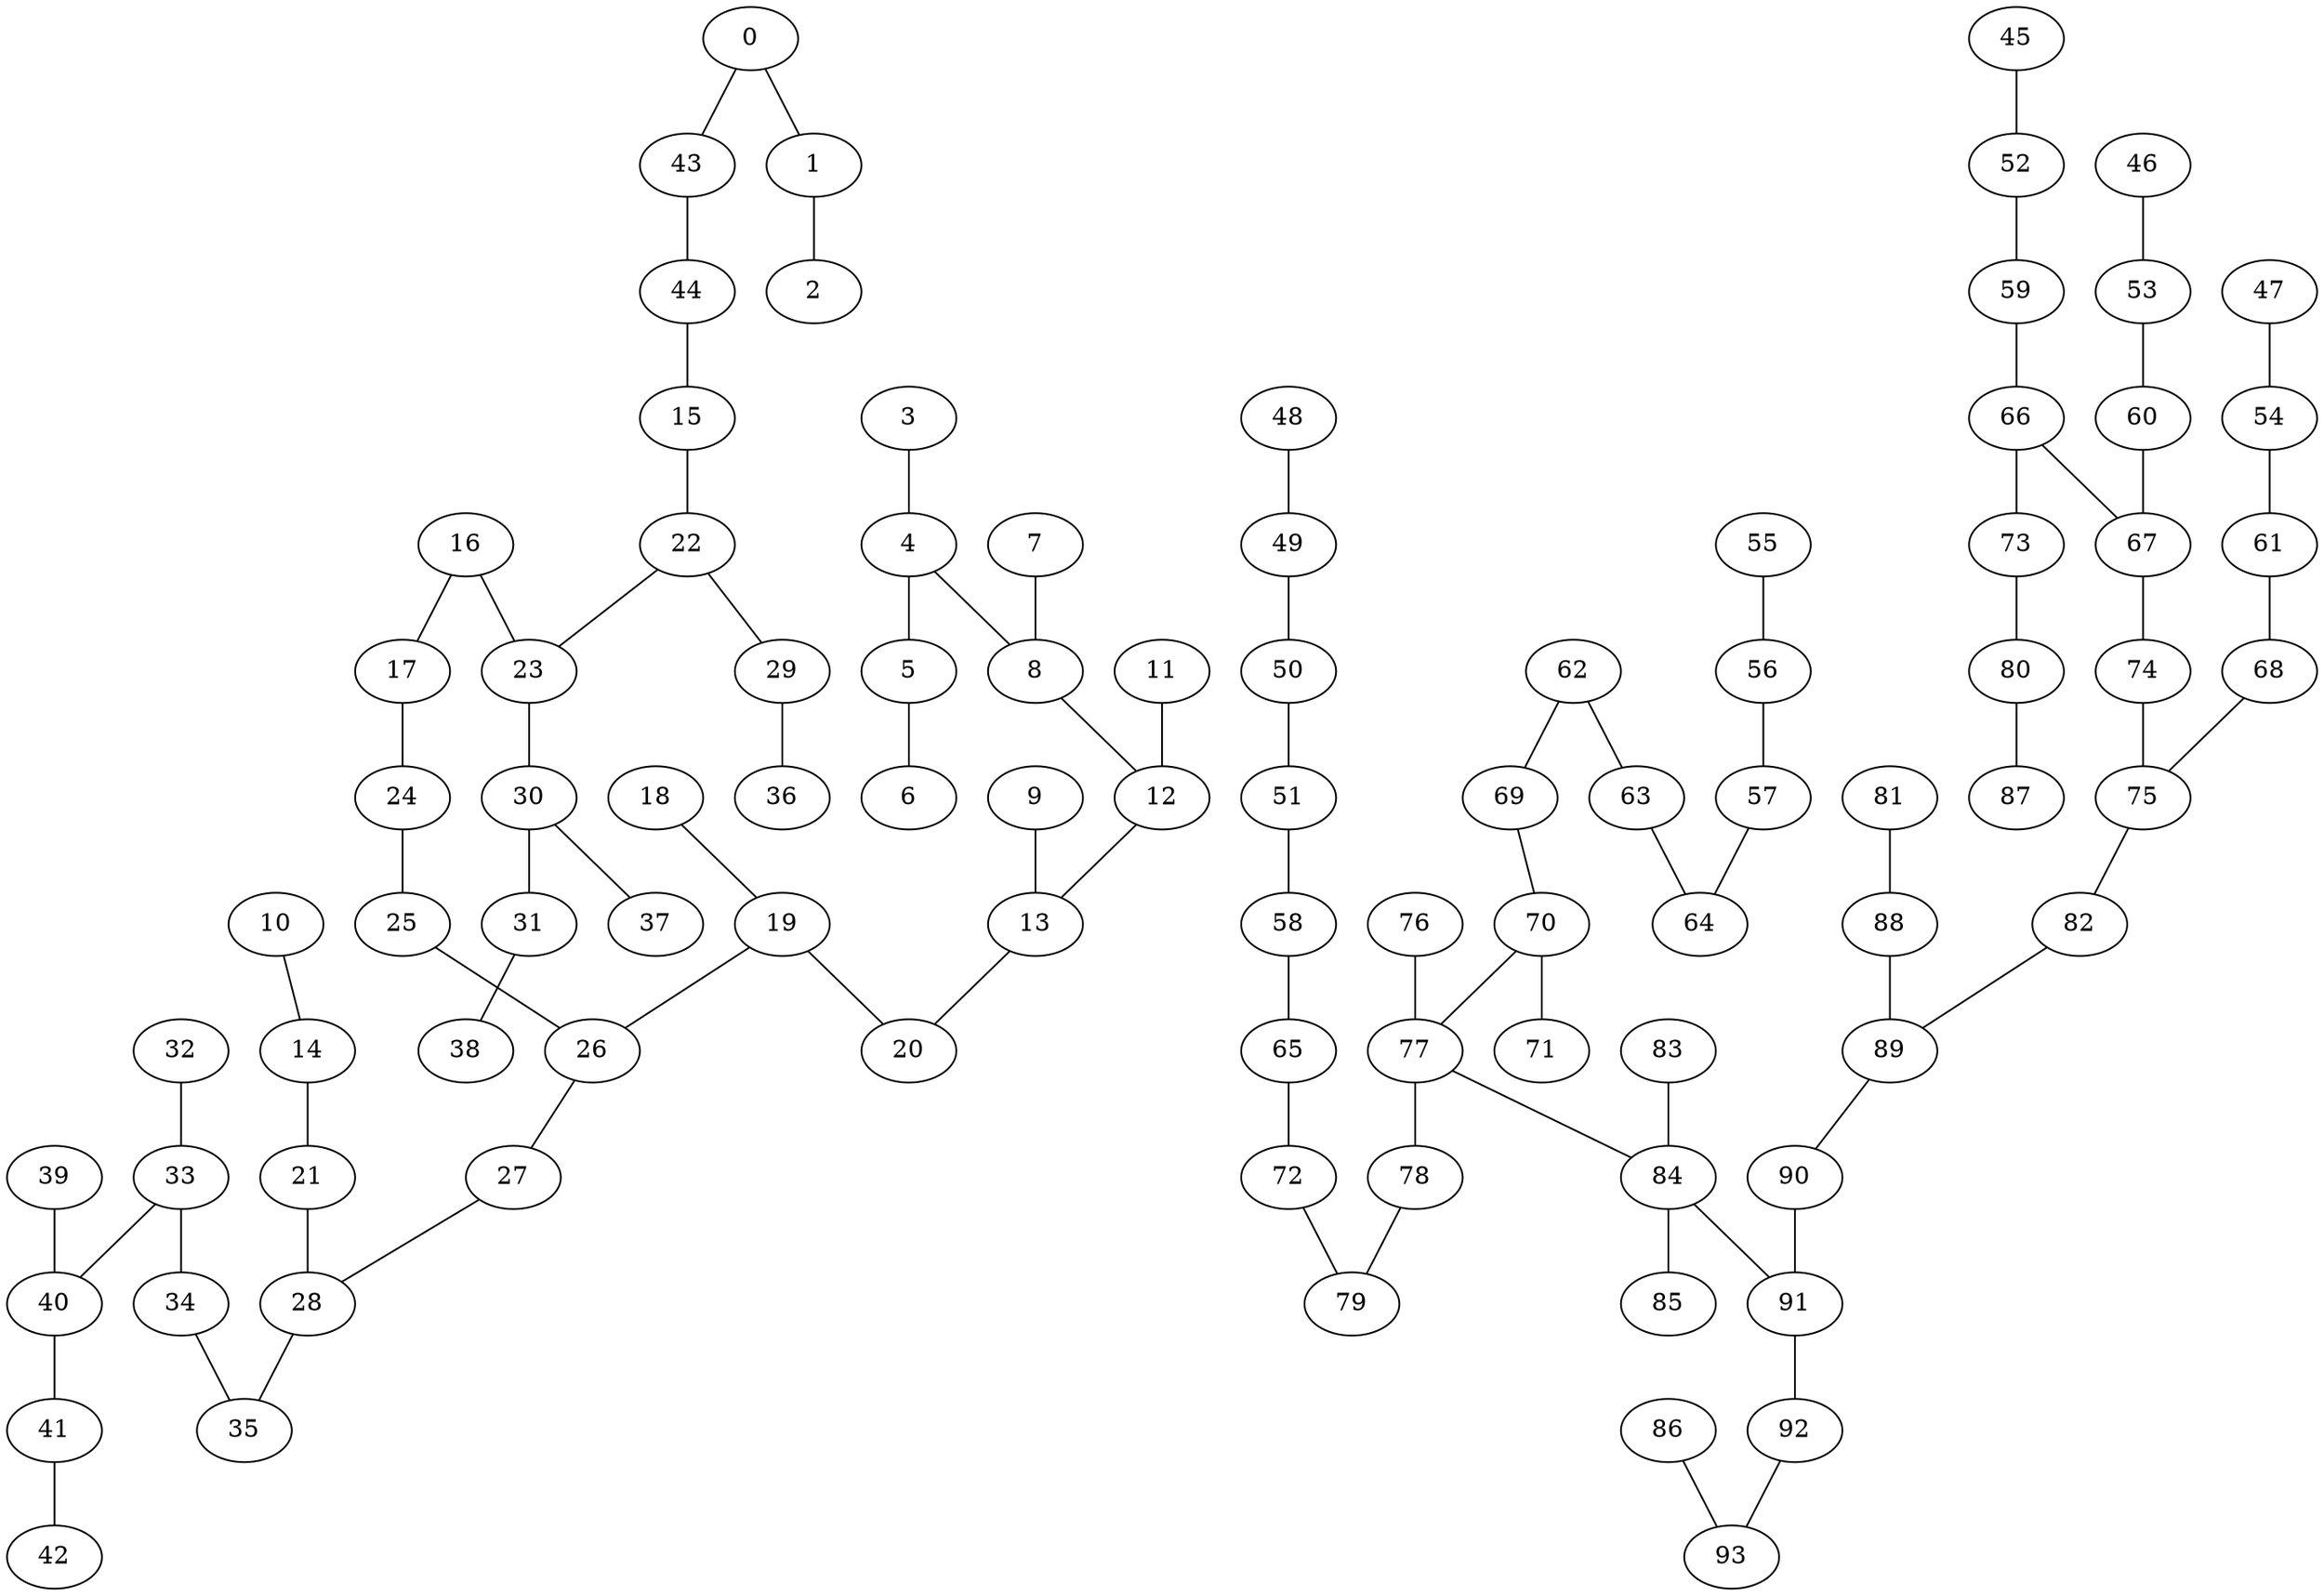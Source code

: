 graph {
3 -- 4
7 -- 8
32 -- 33
90 -- 91
76 -- 77
83 -- 84
11 -- 12
25 -- 26
62 -- 63
69 -- 70
55 -- 56
18 -- 19
48 -- 49
39 -- 40
9 -- 13
53 -- 60
52 -- 59
33 -- 34
91 -- 92
8 -- 12
84 -- 85
70 -- 71
77 -- 78
26 -- 27
4 -- 5
63 -- 64
12 -- 13
56 -- 57
43 -- 44
49 -- 50
58 -- 65
57 -- 64
40 -- 41
19 -- 20
10 -- 14
54 -- 61
13 -- 20
60 -- 67
67 -- 74
62 -- 69
59 -- 66
66 -- 73
19 -- 26
70 -- 77
72 -- 79
17 -- 24
16 -- 23
15 -- 22
65 -- 72
44 -- 15
68 -- 75
21 -- 28
14 -- 21
61 -- 68
34 -- 35
33 -- 40
86 -- 93
80 -- 87
5 -- 6
84 -- 91
92 -- 93
78 -- 79
27 -- 28
31 -- 38
30 -- 37
29 -- 36
50 -- 51
41 -- 42
81 -- 88
82 -- 89
45 -- 52
4 -- 8
51 -- 58
0 -- 43
46 -- 53
47 -- 54
28 -- 35
88 -- 89
77 -- 84
16 -- 17
75 -- 82
74 -- 75
30 -- 31
73 -- 80
22 -- 29
23 -- 30
1 -- 2
22 -- 23
66 -- 67
0 -- 1
89 -- 90
24 -- 25
}
